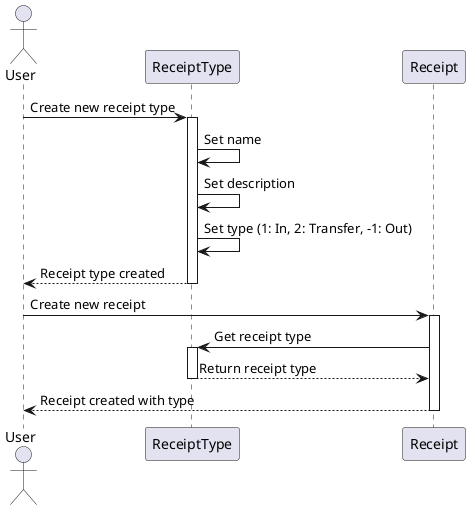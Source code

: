 @startuml ReceiptTypeSequence

actor User
participant "ReceiptType" as ReceiptType
participant "Receipt" as Receipt

User -> ReceiptType : Create new receipt type
activate ReceiptType
ReceiptType -> ReceiptType : Set name
ReceiptType -> ReceiptType : Set description
ReceiptType -> ReceiptType : Set type (1: In, 2: Transfer, -1: Out)
ReceiptType --> User : Receipt type created
deactivate ReceiptType

User -> Receipt : Create new receipt
activate Receipt
Receipt -> ReceiptType : Get receipt type
activate ReceiptType
ReceiptType --> Receipt : Return receipt type
deactivate ReceiptType
Receipt --> User : Receipt created with type
deactivate Receipt

@enduml